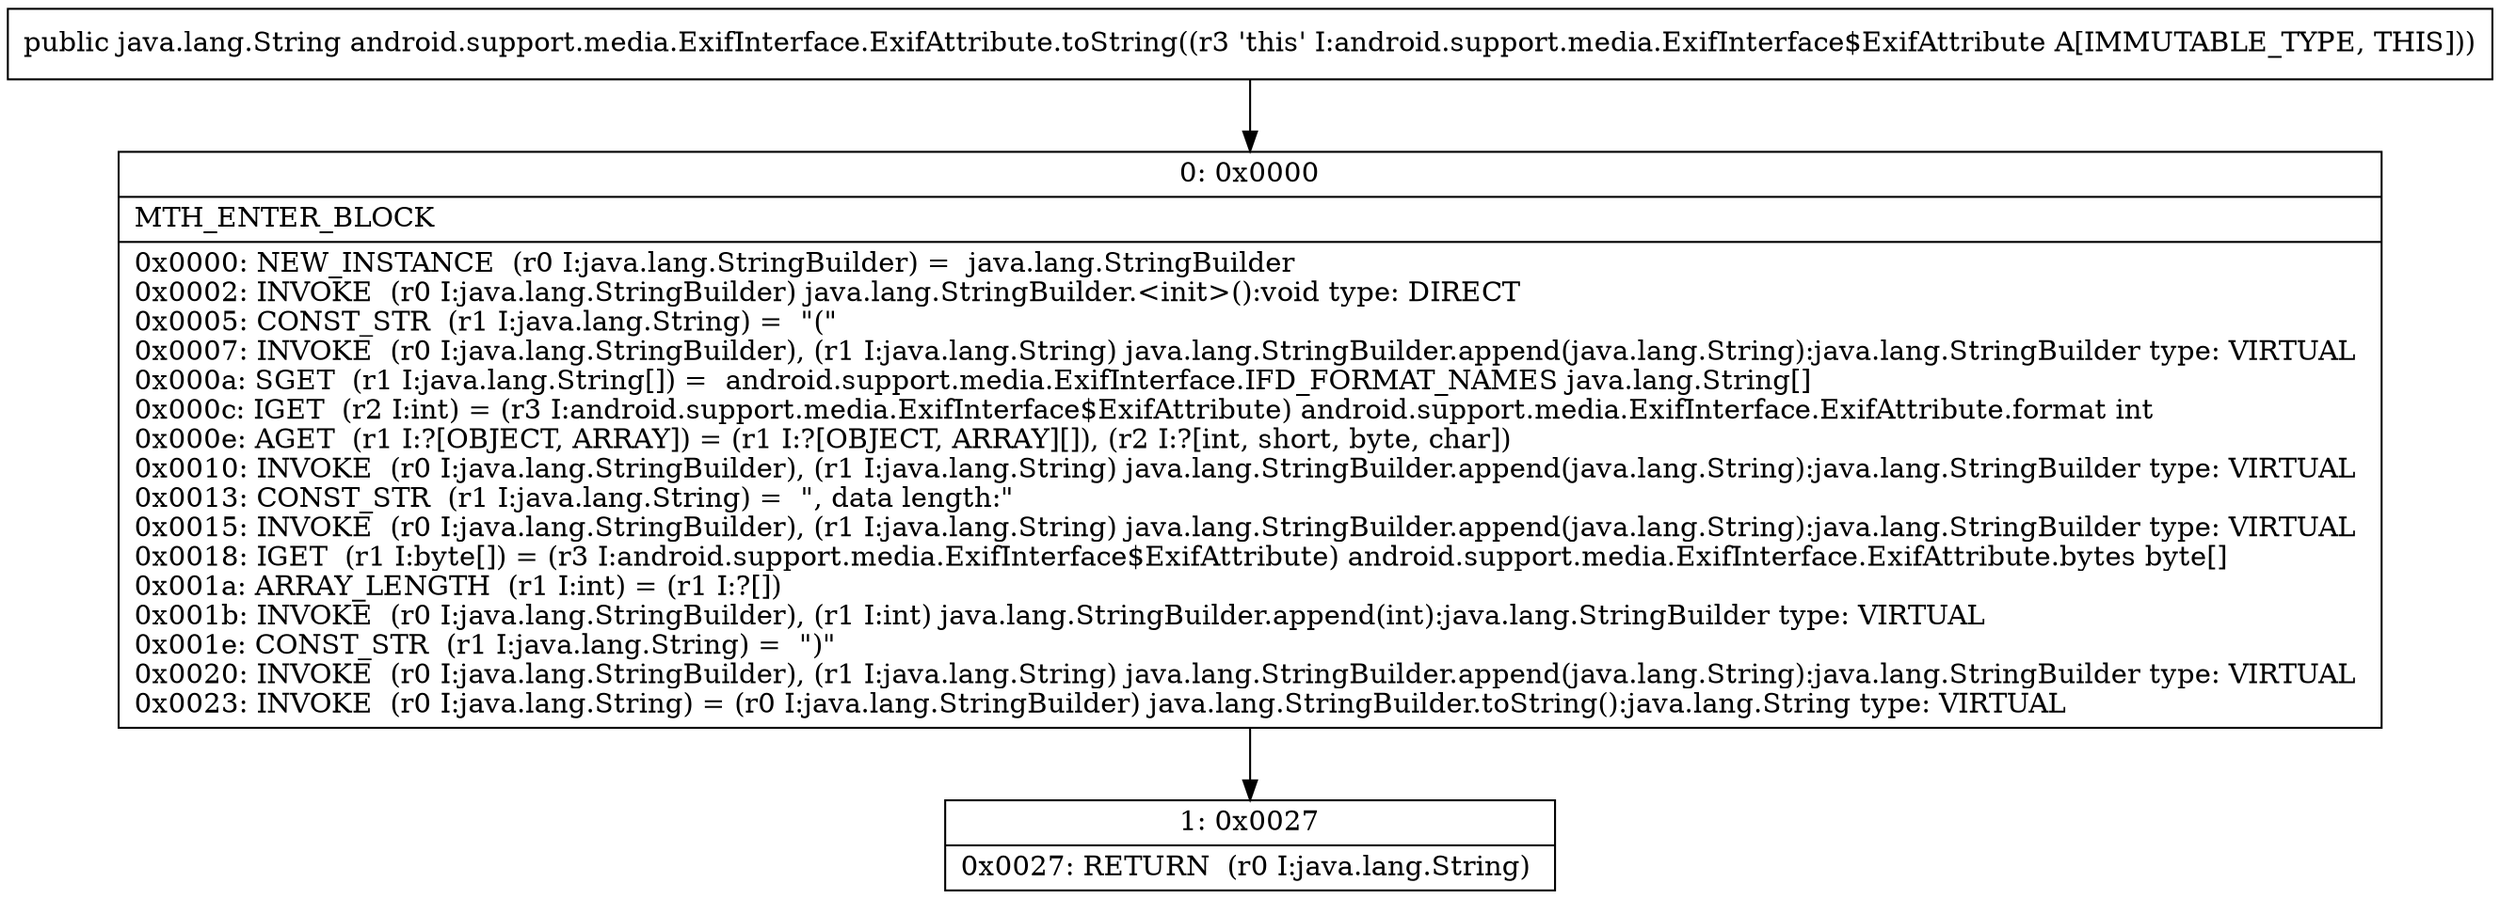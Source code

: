 digraph "CFG forandroid.support.media.ExifInterface.ExifAttribute.toString()Ljava\/lang\/String;" {
Node_0 [shape=record,label="{0\:\ 0x0000|MTH_ENTER_BLOCK\l|0x0000: NEW_INSTANCE  (r0 I:java.lang.StringBuilder) =  java.lang.StringBuilder \l0x0002: INVOKE  (r0 I:java.lang.StringBuilder) java.lang.StringBuilder.\<init\>():void type: DIRECT \l0x0005: CONST_STR  (r1 I:java.lang.String) =  \"(\" \l0x0007: INVOKE  (r0 I:java.lang.StringBuilder), (r1 I:java.lang.String) java.lang.StringBuilder.append(java.lang.String):java.lang.StringBuilder type: VIRTUAL \l0x000a: SGET  (r1 I:java.lang.String[]) =  android.support.media.ExifInterface.IFD_FORMAT_NAMES java.lang.String[] \l0x000c: IGET  (r2 I:int) = (r3 I:android.support.media.ExifInterface$ExifAttribute) android.support.media.ExifInterface.ExifAttribute.format int \l0x000e: AGET  (r1 I:?[OBJECT, ARRAY]) = (r1 I:?[OBJECT, ARRAY][]), (r2 I:?[int, short, byte, char]) \l0x0010: INVOKE  (r0 I:java.lang.StringBuilder), (r1 I:java.lang.String) java.lang.StringBuilder.append(java.lang.String):java.lang.StringBuilder type: VIRTUAL \l0x0013: CONST_STR  (r1 I:java.lang.String) =  \", data length:\" \l0x0015: INVOKE  (r0 I:java.lang.StringBuilder), (r1 I:java.lang.String) java.lang.StringBuilder.append(java.lang.String):java.lang.StringBuilder type: VIRTUAL \l0x0018: IGET  (r1 I:byte[]) = (r3 I:android.support.media.ExifInterface$ExifAttribute) android.support.media.ExifInterface.ExifAttribute.bytes byte[] \l0x001a: ARRAY_LENGTH  (r1 I:int) = (r1 I:?[]) \l0x001b: INVOKE  (r0 I:java.lang.StringBuilder), (r1 I:int) java.lang.StringBuilder.append(int):java.lang.StringBuilder type: VIRTUAL \l0x001e: CONST_STR  (r1 I:java.lang.String) =  \")\" \l0x0020: INVOKE  (r0 I:java.lang.StringBuilder), (r1 I:java.lang.String) java.lang.StringBuilder.append(java.lang.String):java.lang.StringBuilder type: VIRTUAL \l0x0023: INVOKE  (r0 I:java.lang.String) = (r0 I:java.lang.StringBuilder) java.lang.StringBuilder.toString():java.lang.String type: VIRTUAL \l}"];
Node_1 [shape=record,label="{1\:\ 0x0027|0x0027: RETURN  (r0 I:java.lang.String) \l}"];
MethodNode[shape=record,label="{public java.lang.String android.support.media.ExifInterface.ExifAttribute.toString((r3 'this' I:android.support.media.ExifInterface$ExifAttribute A[IMMUTABLE_TYPE, THIS])) }"];
MethodNode -> Node_0;
Node_0 -> Node_1;
}

